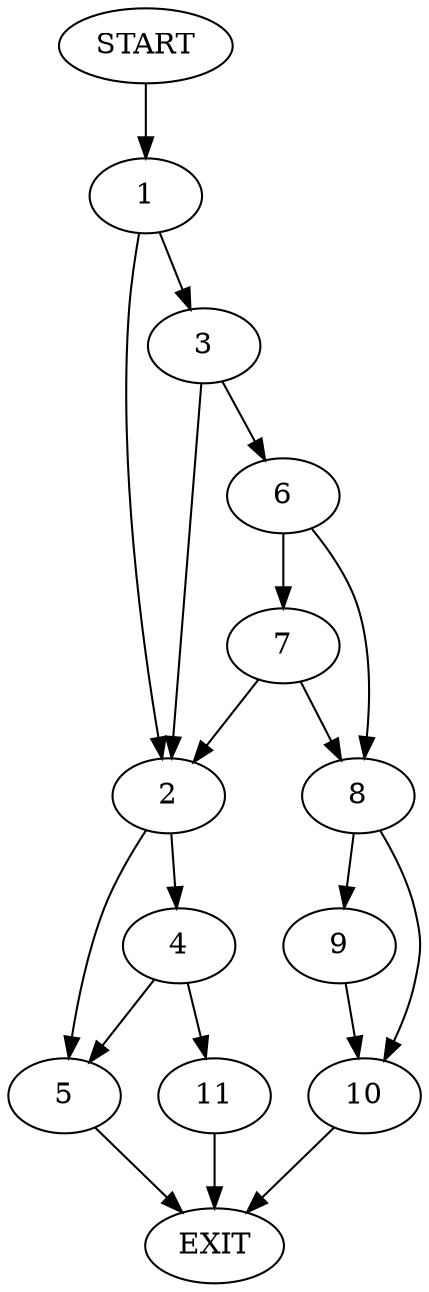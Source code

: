 digraph {
0 [label="START"]
12 [label="EXIT"]
0 -> 1
1 -> 2
1 -> 3
2 -> 4
2 -> 5
3 -> 6
3 -> 2
6 -> 7
6 -> 8
8 -> 9
8 -> 10
7 -> 2
7 -> 8
5 -> 12
4 -> 11
4 -> 5
11 -> 12
9 -> 10
10 -> 12
}
